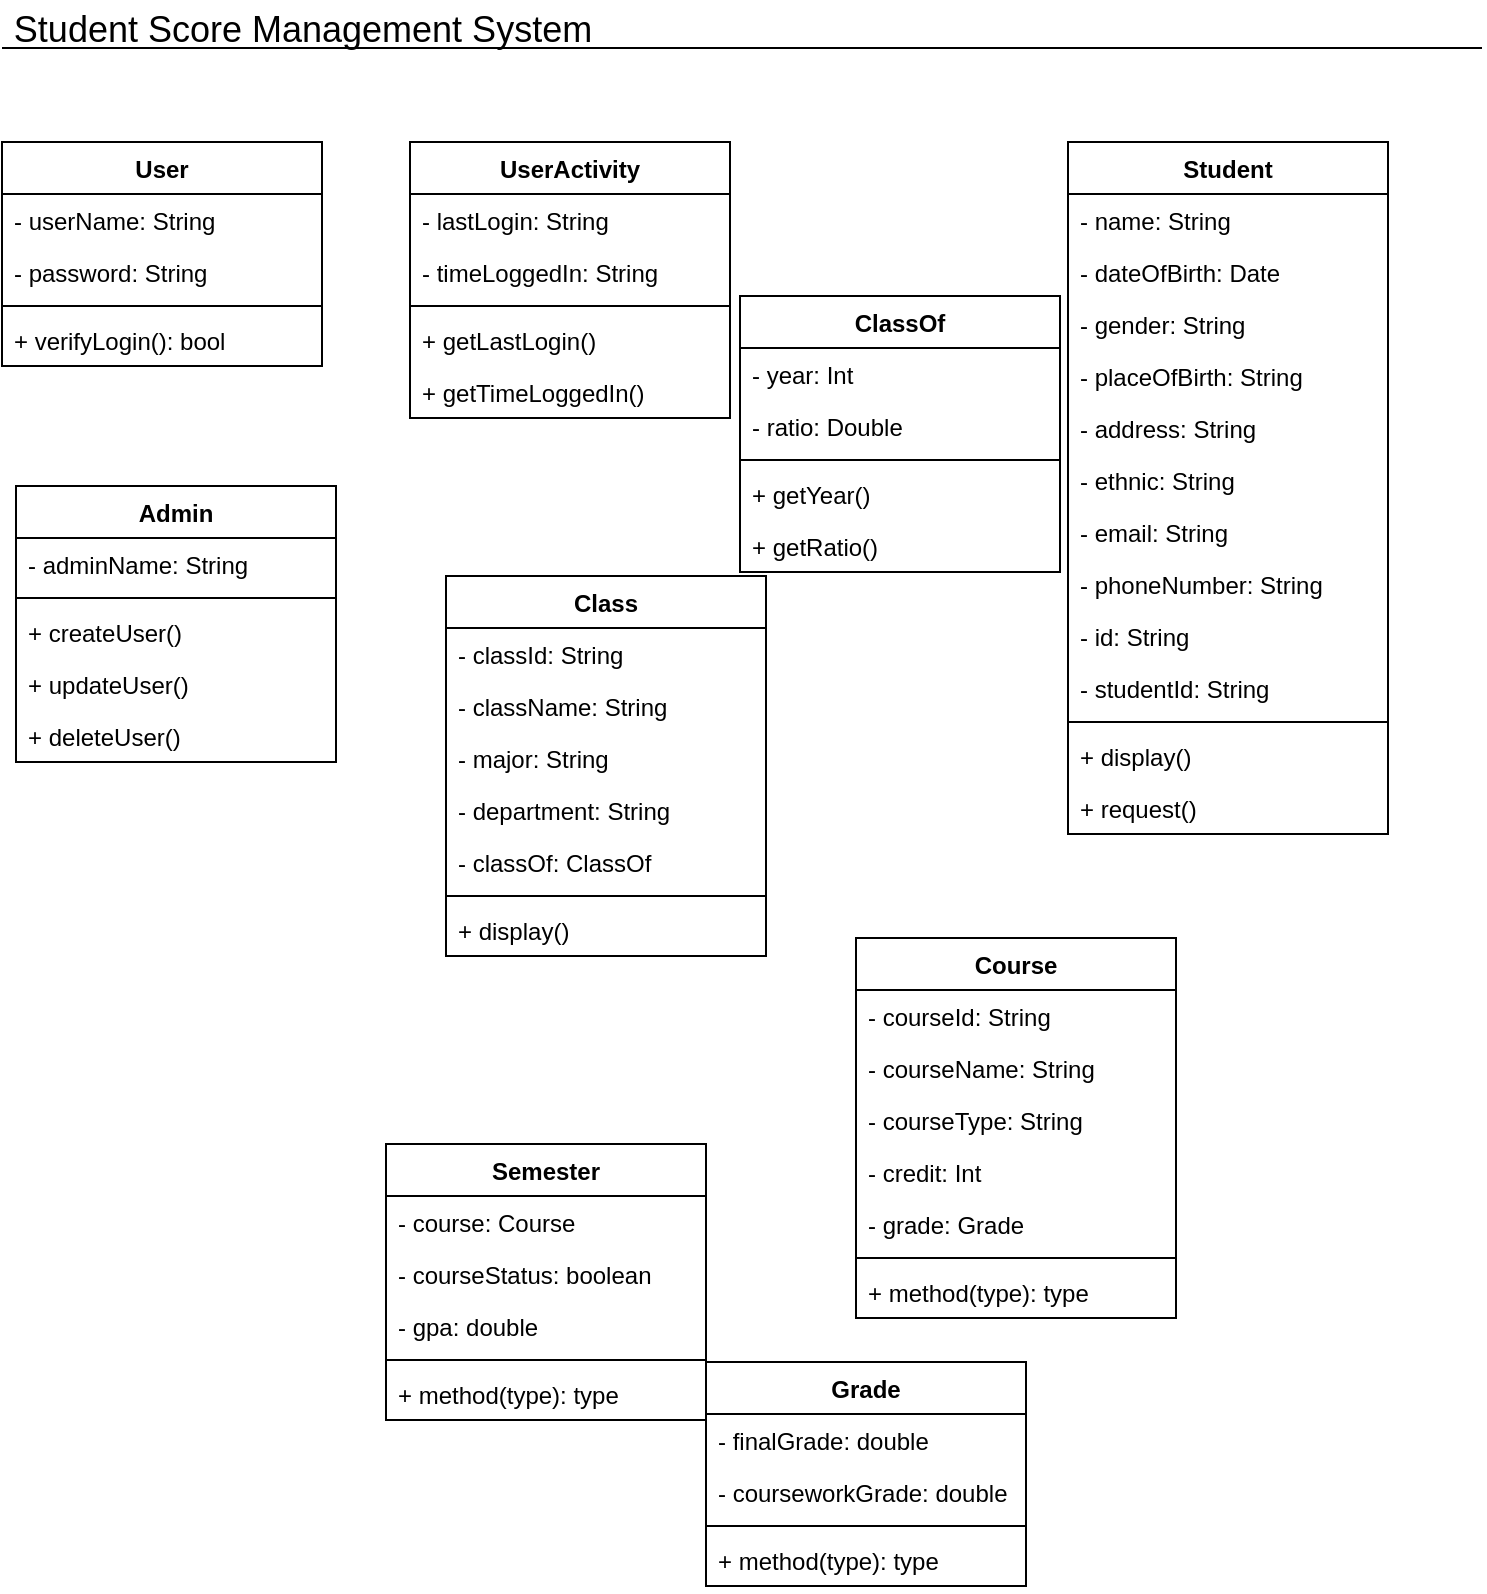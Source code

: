 <mxfile version="21.2.1" type="device">
  <diagram id="C5RBs43oDa-KdzZeNtuy" name="Page-1">
    <mxGraphModel dx="817" dy="467" grid="0" gridSize="10" guides="1" tooltips="1" connect="1" arrows="1" fold="1" page="1" pageScale="1" pageWidth="827" pageHeight="1169" math="0" shadow="0">
      <root>
        <mxCell id="WIyWlLk6GJQsqaUBKTNV-0" />
        <mxCell id="WIyWlLk6GJQsqaUBKTNV-1" parent="WIyWlLk6GJQsqaUBKTNV-0" />
        <mxCell id="zkfFHV4jXpPFQw0GAbJ--0" value="Student" style="swimlane;fontStyle=1;align=center;verticalAlign=top;childLayout=stackLayout;horizontal=1;startSize=26;horizontalStack=0;resizeParent=1;resizeLast=0;collapsible=1;marginBottom=0;rounded=0;shadow=0;strokeWidth=1;" parent="WIyWlLk6GJQsqaUBKTNV-1" vertex="1">
          <mxGeometry x="573" y="87" width="160" height="346" as="geometry">
            <mxRectangle x="55" y="110" width="160" height="26" as="alternateBounds" />
          </mxGeometry>
        </mxCell>
        <mxCell id="zkfFHV4jXpPFQw0GAbJ--1" value="- name: String" style="text;align=left;verticalAlign=top;spacingLeft=4;spacingRight=4;overflow=hidden;rotatable=0;points=[[0,0.5],[1,0.5]];portConstraint=eastwest;" parent="zkfFHV4jXpPFQw0GAbJ--0" vertex="1">
          <mxGeometry y="26" width="160" height="26" as="geometry" />
        </mxCell>
        <mxCell id="zkfFHV4jXpPFQw0GAbJ--2" value="- dateOfBirth: Date" style="text;align=left;verticalAlign=top;spacingLeft=4;spacingRight=4;overflow=hidden;rotatable=0;points=[[0,0.5],[1,0.5]];portConstraint=eastwest;rounded=0;shadow=0;html=0;" parent="zkfFHV4jXpPFQw0GAbJ--0" vertex="1">
          <mxGeometry y="52" width="160" height="26" as="geometry" />
        </mxCell>
        <mxCell id="zkfFHV4jXpPFQw0GAbJ--3" value="- gender: String" style="text;align=left;verticalAlign=top;spacingLeft=4;spacingRight=4;overflow=hidden;rotatable=0;points=[[0,0.5],[1,0.5]];portConstraint=eastwest;rounded=0;shadow=0;html=0;" parent="zkfFHV4jXpPFQw0GAbJ--0" vertex="1">
          <mxGeometry y="78" width="160" height="26" as="geometry" />
        </mxCell>
        <mxCell id="zkfFHV4jXpPFQw0GAbJ--5" value="- placeOfBirth: String&#xa;" style="text;align=left;verticalAlign=top;spacingLeft=4;spacingRight=4;overflow=hidden;rotatable=0;points=[[0,0.5],[1,0.5]];portConstraint=eastwest;" parent="zkfFHV4jXpPFQw0GAbJ--0" vertex="1">
          <mxGeometry y="104" width="160" height="26" as="geometry" />
        </mxCell>
        <mxCell id="mdpjMdbu2CEuSuoIeINR-7" value="- address: String&#xa;" style="text;align=left;verticalAlign=top;spacingLeft=4;spacingRight=4;overflow=hidden;rotatable=0;points=[[0,0.5],[1,0.5]];portConstraint=eastwest;" parent="zkfFHV4jXpPFQw0GAbJ--0" vertex="1">
          <mxGeometry y="130" width="160" height="26" as="geometry" />
        </mxCell>
        <mxCell id="mdpjMdbu2CEuSuoIeINR-8" value="- ethnic: String" style="text;align=left;verticalAlign=top;spacingLeft=4;spacingRight=4;overflow=hidden;rotatable=0;points=[[0,0.5],[1,0.5]];portConstraint=eastwest;" parent="zkfFHV4jXpPFQw0GAbJ--0" vertex="1">
          <mxGeometry y="156" width="160" height="26" as="geometry" />
        </mxCell>
        <mxCell id="mdpjMdbu2CEuSuoIeINR-9" value="- email: String&#xa;" style="text;align=left;verticalAlign=top;spacingLeft=4;spacingRight=4;overflow=hidden;rotatable=0;points=[[0,0.5],[1,0.5]];portConstraint=eastwest;" parent="zkfFHV4jXpPFQw0GAbJ--0" vertex="1">
          <mxGeometry y="182" width="160" height="26" as="geometry" />
        </mxCell>
        <mxCell id="mdpjMdbu2CEuSuoIeINR-10" value="- phoneNumber: String&#xa;" style="text;align=left;verticalAlign=top;spacingLeft=4;spacingRight=4;overflow=hidden;rotatable=0;points=[[0,0.5],[1,0.5]];portConstraint=eastwest;" parent="zkfFHV4jXpPFQw0GAbJ--0" vertex="1">
          <mxGeometry y="208" width="160" height="26" as="geometry" />
        </mxCell>
        <mxCell id="mdpjMdbu2CEuSuoIeINR-11" value="- id: String&#xa;" style="text;align=left;verticalAlign=top;spacingLeft=4;spacingRight=4;overflow=hidden;rotatable=0;points=[[0,0.5],[1,0.5]];portConstraint=eastwest;" parent="zkfFHV4jXpPFQw0GAbJ--0" vertex="1">
          <mxGeometry y="234" width="160" height="26" as="geometry" />
        </mxCell>
        <mxCell id="ygqraBgPm7bjxSn1y2J0-9" value="- studentId: String&#xa;" style="text;align=left;verticalAlign=top;spacingLeft=4;spacingRight=4;overflow=hidden;rotatable=0;points=[[0,0.5],[1,0.5]];portConstraint=eastwest;" vertex="1" parent="zkfFHV4jXpPFQw0GAbJ--0">
          <mxGeometry y="260" width="160" height="26" as="geometry" />
        </mxCell>
        <mxCell id="zkfFHV4jXpPFQw0GAbJ--4" value="" style="line;html=1;strokeWidth=1;align=left;verticalAlign=middle;spacingTop=-1;spacingLeft=3;spacingRight=3;rotatable=0;labelPosition=right;points=[];portConstraint=eastwest;" parent="zkfFHV4jXpPFQw0GAbJ--0" vertex="1">
          <mxGeometry y="286" width="160" height="8" as="geometry" />
        </mxCell>
        <mxCell id="mdpjMdbu2CEuSuoIeINR-26" value="+ display()" style="text;align=left;verticalAlign=top;spacingLeft=4;spacingRight=4;overflow=hidden;rotatable=0;points=[[0,0.5],[1,0.5]];portConstraint=eastwest;" parent="zkfFHV4jXpPFQw0GAbJ--0" vertex="1">
          <mxGeometry y="294" width="160" height="26" as="geometry" />
        </mxCell>
        <mxCell id="mdpjMdbu2CEuSuoIeINR-50" value="+ request()" style="text;align=left;verticalAlign=top;spacingLeft=4;spacingRight=4;overflow=hidden;rotatable=0;points=[[0,0.5],[1,0.5]];portConstraint=eastwest;" parent="zkfFHV4jXpPFQw0GAbJ--0" vertex="1">
          <mxGeometry y="320" width="160" height="26" as="geometry" />
        </mxCell>
        <mxCell id="mdpjMdbu2CEuSuoIeINR-3" value="" style="endArrow=none;html=1;rounded=0;" parent="WIyWlLk6GJQsqaUBKTNV-1" edge="1">
          <mxGeometry width="50" height="50" relative="1" as="geometry">
            <mxPoint x="40" y="40" as="sourcePoint" />
            <mxPoint x="780" y="40" as="targetPoint" />
          </mxGeometry>
        </mxCell>
        <mxCell id="mdpjMdbu2CEuSuoIeINR-4" value="&lt;font style=&quot;font-size: 18px;&quot;&gt;Student Score Management System&lt;/font&gt;" style="text;html=1;strokeColor=none;fillColor=none;align=center;verticalAlign=middle;whiteSpace=wrap;rounded=0;" parent="WIyWlLk6GJQsqaUBKTNV-1" vertex="1">
          <mxGeometry x="40" y="16" width="301" height="30" as="geometry" />
        </mxCell>
        <mxCell id="mdpjMdbu2CEuSuoIeINR-40" value="User" style="swimlane;fontStyle=1;align=center;verticalAlign=top;childLayout=stackLayout;horizontal=1;startSize=26;horizontalStack=0;resizeParent=1;resizeParentMax=0;resizeLast=0;collapsible=1;marginBottom=0;whiteSpace=wrap;html=1;" parent="WIyWlLk6GJQsqaUBKTNV-1" vertex="1">
          <mxGeometry x="40" y="87" width="160" height="112" as="geometry" />
        </mxCell>
        <mxCell id="mdpjMdbu2CEuSuoIeINR-48" value="- userName: String" style="text;strokeColor=none;fillColor=none;align=left;verticalAlign=top;spacingLeft=4;spacingRight=4;overflow=hidden;rotatable=0;points=[[0,0.5],[1,0.5]];portConstraint=eastwest;whiteSpace=wrap;html=1;" parent="mdpjMdbu2CEuSuoIeINR-40" vertex="1">
          <mxGeometry y="26" width="160" height="26" as="geometry" />
        </mxCell>
        <mxCell id="mdpjMdbu2CEuSuoIeINR-49" value="- password: String" style="text;strokeColor=none;fillColor=none;align=left;verticalAlign=top;spacingLeft=4;spacingRight=4;overflow=hidden;rotatable=0;points=[[0,0.5],[1,0.5]];portConstraint=eastwest;whiteSpace=wrap;html=1;" parent="mdpjMdbu2CEuSuoIeINR-40" vertex="1">
          <mxGeometry y="52" width="160" height="26" as="geometry" />
        </mxCell>
        <mxCell id="mdpjMdbu2CEuSuoIeINR-42" value="" style="line;strokeWidth=1;fillColor=none;align=left;verticalAlign=middle;spacingTop=-1;spacingLeft=3;spacingRight=3;rotatable=0;labelPosition=right;points=[];portConstraint=eastwest;strokeColor=inherit;" parent="mdpjMdbu2CEuSuoIeINR-40" vertex="1">
          <mxGeometry y="78" width="160" height="8" as="geometry" />
        </mxCell>
        <mxCell id="mdpjMdbu2CEuSuoIeINR-43" value="+ verifyLogin(): bool" style="text;strokeColor=none;fillColor=none;align=left;verticalAlign=top;spacingLeft=4;spacingRight=4;overflow=hidden;rotatable=0;points=[[0,0.5],[1,0.5]];portConstraint=eastwest;whiteSpace=wrap;html=1;" parent="mdpjMdbu2CEuSuoIeINR-40" vertex="1">
          <mxGeometry y="86" width="160" height="26" as="geometry" />
        </mxCell>
        <mxCell id="ygqraBgPm7bjxSn1y2J0-0" value="Class" style="swimlane;fontStyle=1;align=center;verticalAlign=top;childLayout=stackLayout;horizontal=1;startSize=26;horizontalStack=0;resizeParent=1;resizeParentMax=0;resizeLast=0;collapsible=1;marginBottom=0;whiteSpace=wrap;html=1;" vertex="1" parent="WIyWlLk6GJQsqaUBKTNV-1">
          <mxGeometry x="262" y="304" width="160" height="190" as="geometry" />
        </mxCell>
        <mxCell id="ygqraBgPm7bjxSn1y2J0-1" value="- classId: String" style="text;strokeColor=none;fillColor=none;align=left;verticalAlign=top;spacingLeft=4;spacingRight=4;overflow=hidden;rotatable=0;points=[[0,0.5],[1,0.5]];portConstraint=eastwest;whiteSpace=wrap;html=1;" vertex="1" parent="ygqraBgPm7bjxSn1y2J0-0">
          <mxGeometry y="26" width="160" height="26" as="geometry" />
        </mxCell>
        <mxCell id="ygqraBgPm7bjxSn1y2J0-4" value="- className: String" style="text;strokeColor=none;fillColor=none;align=left;verticalAlign=top;spacingLeft=4;spacingRight=4;overflow=hidden;rotatable=0;points=[[0,0.5],[1,0.5]];portConstraint=eastwest;whiteSpace=wrap;html=1;" vertex="1" parent="ygqraBgPm7bjxSn1y2J0-0">
          <mxGeometry y="52" width="160" height="26" as="geometry" />
        </mxCell>
        <mxCell id="ygqraBgPm7bjxSn1y2J0-5" value="- major: String" style="text;strokeColor=none;fillColor=none;align=left;verticalAlign=top;spacingLeft=4;spacingRight=4;overflow=hidden;rotatable=0;points=[[0,0.5],[1,0.5]];portConstraint=eastwest;whiteSpace=wrap;html=1;" vertex="1" parent="ygqraBgPm7bjxSn1y2J0-0">
          <mxGeometry y="78" width="160" height="26" as="geometry" />
        </mxCell>
        <mxCell id="ygqraBgPm7bjxSn1y2J0-8" value="- department: String" style="text;strokeColor=none;fillColor=none;align=left;verticalAlign=top;spacingLeft=4;spacingRight=4;overflow=hidden;rotatable=0;points=[[0,0.5],[1,0.5]];portConstraint=eastwest;whiteSpace=wrap;html=1;" vertex="1" parent="ygqraBgPm7bjxSn1y2J0-0">
          <mxGeometry y="104" width="160" height="26" as="geometry" />
        </mxCell>
        <mxCell id="ygqraBgPm7bjxSn1y2J0-10" value="- classOf: ClassOf" style="text;strokeColor=none;fillColor=none;align=left;verticalAlign=top;spacingLeft=4;spacingRight=4;overflow=hidden;rotatable=0;points=[[0,0.5],[1,0.5]];portConstraint=eastwest;whiteSpace=wrap;html=1;" vertex="1" parent="ygqraBgPm7bjxSn1y2J0-0">
          <mxGeometry y="130" width="160" height="26" as="geometry" />
        </mxCell>
        <mxCell id="ygqraBgPm7bjxSn1y2J0-2" value="" style="line;strokeWidth=1;fillColor=none;align=left;verticalAlign=middle;spacingTop=-1;spacingLeft=3;spacingRight=3;rotatable=0;labelPosition=right;points=[];portConstraint=eastwest;strokeColor=inherit;" vertex="1" parent="ygqraBgPm7bjxSn1y2J0-0">
          <mxGeometry y="156" width="160" height="8" as="geometry" />
        </mxCell>
        <mxCell id="ygqraBgPm7bjxSn1y2J0-3" value="+ display()" style="text;strokeColor=none;fillColor=none;align=left;verticalAlign=top;spacingLeft=4;spacingRight=4;overflow=hidden;rotatable=0;points=[[0,0.5],[1,0.5]];portConstraint=eastwest;whiteSpace=wrap;html=1;" vertex="1" parent="ygqraBgPm7bjxSn1y2J0-0">
          <mxGeometry y="164" width="160" height="26" as="geometry" />
        </mxCell>
        <mxCell id="ygqraBgPm7bjxSn1y2J0-11" value="UserActivity" style="swimlane;fontStyle=1;align=center;verticalAlign=top;childLayout=stackLayout;horizontal=1;startSize=26;horizontalStack=0;resizeParent=1;resizeParentMax=0;resizeLast=0;collapsible=1;marginBottom=0;whiteSpace=wrap;html=1;" vertex="1" parent="WIyWlLk6GJQsqaUBKTNV-1">
          <mxGeometry x="244" y="87" width="160" height="138" as="geometry" />
        </mxCell>
        <mxCell id="ygqraBgPm7bjxSn1y2J0-12" value="- lastLogin: String" style="text;strokeColor=none;fillColor=none;align=left;verticalAlign=top;spacingLeft=4;spacingRight=4;overflow=hidden;rotatable=0;points=[[0,0.5],[1,0.5]];portConstraint=eastwest;whiteSpace=wrap;html=1;" vertex="1" parent="ygqraBgPm7bjxSn1y2J0-11">
          <mxGeometry y="26" width="160" height="26" as="geometry" />
        </mxCell>
        <mxCell id="ygqraBgPm7bjxSn1y2J0-15" value="- timeLoggedIn: String" style="text;strokeColor=none;fillColor=none;align=left;verticalAlign=top;spacingLeft=4;spacingRight=4;overflow=hidden;rotatable=0;points=[[0,0.5],[1,0.5]];portConstraint=eastwest;whiteSpace=wrap;html=1;" vertex="1" parent="ygqraBgPm7bjxSn1y2J0-11">
          <mxGeometry y="52" width="160" height="26" as="geometry" />
        </mxCell>
        <mxCell id="ygqraBgPm7bjxSn1y2J0-13" value="" style="line;strokeWidth=1;fillColor=none;align=left;verticalAlign=middle;spacingTop=-1;spacingLeft=3;spacingRight=3;rotatable=0;labelPosition=right;points=[];portConstraint=eastwest;strokeColor=inherit;" vertex="1" parent="ygqraBgPm7bjxSn1y2J0-11">
          <mxGeometry y="78" width="160" height="8" as="geometry" />
        </mxCell>
        <mxCell id="ygqraBgPm7bjxSn1y2J0-14" value="+ getLastLogin()" style="text;strokeColor=none;fillColor=none;align=left;verticalAlign=top;spacingLeft=4;spacingRight=4;overflow=hidden;rotatable=0;points=[[0,0.5],[1,0.5]];portConstraint=eastwest;whiteSpace=wrap;html=1;" vertex="1" parent="ygqraBgPm7bjxSn1y2J0-11">
          <mxGeometry y="86" width="160" height="26" as="geometry" />
        </mxCell>
        <mxCell id="ygqraBgPm7bjxSn1y2J0-16" value="+ getTimeLoggedIn()" style="text;strokeColor=none;fillColor=none;align=left;verticalAlign=top;spacingLeft=4;spacingRight=4;overflow=hidden;rotatable=0;points=[[0,0.5],[1,0.5]];portConstraint=eastwest;whiteSpace=wrap;html=1;" vertex="1" parent="ygqraBgPm7bjxSn1y2J0-11">
          <mxGeometry y="112" width="160" height="26" as="geometry" />
        </mxCell>
        <mxCell id="ygqraBgPm7bjxSn1y2J0-17" value="Admin" style="swimlane;fontStyle=1;align=center;verticalAlign=top;childLayout=stackLayout;horizontal=1;startSize=26;horizontalStack=0;resizeParent=1;resizeParentMax=0;resizeLast=0;collapsible=1;marginBottom=0;whiteSpace=wrap;html=1;" vertex="1" parent="WIyWlLk6GJQsqaUBKTNV-1">
          <mxGeometry x="47" y="259" width="160" height="138" as="geometry" />
        </mxCell>
        <mxCell id="ygqraBgPm7bjxSn1y2J0-18" value="- adminName: String" style="text;strokeColor=none;fillColor=none;align=left;verticalAlign=top;spacingLeft=4;spacingRight=4;overflow=hidden;rotatable=0;points=[[0,0.5],[1,0.5]];portConstraint=eastwest;whiteSpace=wrap;html=1;" vertex="1" parent="ygqraBgPm7bjxSn1y2J0-17">
          <mxGeometry y="26" width="160" height="26" as="geometry" />
        </mxCell>
        <mxCell id="ygqraBgPm7bjxSn1y2J0-19" value="" style="line;strokeWidth=1;fillColor=none;align=left;verticalAlign=middle;spacingTop=-1;spacingLeft=3;spacingRight=3;rotatable=0;labelPosition=right;points=[];portConstraint=eastwest;strokeColor=inherit;" vertex="1" parent="ygqraBgPm7bjxSn1y2J0-17">
          <mxGeometry y="52" width="160" height="8" as="geometry" />
        </mxCell>
        <mxCell id="ygqraBgPm7bjxSn1y2J0-23" value="+ createUser()" style="text;strokeColor=none;fillColor=none;align=left;verticalAlign=top;spacingLeft=4;spacingRight=4;overflow=hidden;rotatable=0;points=[[0,0.5],[1,0.5]];portConstraint=eastwest;whiteSpace=wrap;html=1;" vertex="1" parent="ygqraBgPm7bjxSn1y2J0-17">
          <mxGeometry y="60" width="160" height="26" as="geometry" />
        </mxCell>
        <mxCell id="ygqraBgPm7bjxSn1y2J0-22" value="+ updateUser()" style="text;strokeColor=none;fillColor=none;align=left;verticalAlign=top;spacingLeft=4;spacingRight=4;overflow=hidden;rotatable=0;points=[[0,0.5],[1,0.5]];portConstraint=eastwest;whiteSpace=wrap;html=1;" vertex="1" parent="ygqraBgPm7bjxSn1y2J0-17">
          <mxGeometry y="86" width="160" height="26" as="geometry" />
        </mxCell>
        <mxCell id="ygqraBgPm7bjxSn1y2J0-20" value="+ deleteUser()" style="text;strokeColor=none;fillColor=none;align=left;verticalAlign=top;spacingLeft=4;spacingRight=4;overflow=hidden;rotatable=0;points=[[0,0.5],[1,0.5]];portConstraint=eastwest;whiteSpace=wrap;html=1;" vertex="1" parent="ygqraBgPm7bjxSn1y2J0-17">
          <mxGeometry y="112" width="160" height="26" as="geometry" />
        </mxCell>
        <mxCell id="ygqraBgPm7bjxSn1y2J0-24" value="ClassOf" style="swimlane;fontStyle=1;align=center;verticalAlign=top;childLayout=stackLayout;horizontal=1;startSize=26;horizontalStack=0;resizeParent=1;resizeParentMax=0;resizeLast=0;collapsible=1;marginBottom=0;whiteSpace=wrap;html=1;" vertex="1" parent="WIyWlLk6GJQsqaUBKTNV-1">
          <mxGeometry x="409" y="164" width="160" height="138" as="geometry" />
        </mxCell>
        <mxCell id="ygqraBgPm7bjxSn1y2J0-25" value="- year: Int" style="text;strokeColor=none;fillColor=none;align=left;verticalAlign=top;spacingLeft=4;spacingRight=4;overflow=hidden;rotatable=0;points=[[0,0.5],[1,0.5]];portConstraint=eastwest;whiteSpace=wrap;html=1;" vertex="1" parent="ygqraBgPm7bjxSn1y2J0-24">
          <mxGeometry y="26" width="160" height="26" as="geometry" />
        </mxCell>
        <mxCell id="ygqraBgPm7bjxSn1y2J0-28" value="- ratio: Double" style="text;strokeColor=none;fillColor=none;align=left;verticalAlign=top;spacingLeft=4;spacingRight=4;overflow=hidden;rotatable=0;points=[[0,0.5],[1,0.5]];portConstraint=eastwest;whiteSpace=wrap;html=1;" vertex="1" parent="ygqraBgPm7bjxSn1y2J0-24">
          <mxGeometry y="52" width="160" height="26" as="geometry" />
        </mxCell>
        <mxCell id="ygqraBgPm7bjxSn1y2J0-26" value="" style="line;strokeWidth=1;fillColor=none;align=left;verticalAlign=middle;spacingTop=-1;spacingLeft=3;spacingRight=3;rotatable=0;labelPosition=right;points=[];portConstraint=eastwest;strokeColor=inherit;" vertex="1" parent="ygqraBgPm7bjxSn1y2J0-24">
          <mxGeometry y="78" width="160" height="8" as="geometry" />
        </mxCell>
        <mxCell id="ygqraBgPm7bjxSn1y2J0-27" value="+ getYear()" style="text;strokeColor=none;fillColor=none;align=left;verticalAlign=top;spacingLeft=4;spacingRight=4;overflow=hidden;rotatable=0;points=[[0,0.5],[1,0.5]];portConstraint=eastwest;whiteSpace=wrap;html=1;" vertex="1" parent="ygqraBgPm7bjxSn1y2J0-24">
          <mxGeometry y="86" width="160" height="26" as="geometry" />
        </mxCell>
        <mxCell id="ygqraBgPm7bjxSn1y2J0-29" value="+ getRatio()" style="text;strokeColor=none;fillColor=none;align=left;verticalAlign=top;spacingLeft=4;spacingRight=4;overflow=hidden;rotatable=0;points=[[0,0.5],[1,0.5]];portConstraint=eastwest;whiteSpace=wrap;html=1;" vertex="1" parent="ygqraBgPm7bjxSn1y2J0-24">
          <mxGeometry y="112" width="160" height="26" as="geometry" />
        </mxCell>
        <mxCell id="ygqraBgPm7bjxSn1y2J0-30" value="Course" style="swimlane;fontStyle=1;align=center;verticalAlign=top;childLayout=stackLayout;horizontal=1;startSize=26;horizontalStack=0;resizeParent=1;resizeParentMax=0;resizeLast=0;collapsible=1;marginBottom=0;whiteSpace=wrap;html=1;" vertex="1" parent="WIyWlLk6GJQsqaUBKTNV-1">
          <mxGeometry x="467" y="485" width="160" height="190" as="geometry">
            <mxRectangle x="467" y="485" width="76" height="26" as="alternateBounds" />
          </mxGeometry>
        </mxCell>
        <mxCell id="ygqraBgPm7bjxSn1y2J0-31" value="- courseId: String" style="text;strokeColor=none;fillColor=none;align=left;verticalAlign=top;spacingLeft=4;spacingRight=4;overflow=hidden;rotatable=0;points=[[0,0.5],[1,0.5]];portConstraint=eastwest;whiteSpace=wrap;html=1;" vertex="1" parent="ygqraBgPm7bjxSn1y2J0-30">
          <mxGeometry y="26" width="160" height="26" as="geometry" />
        </mxCell>
        <mxCell id="ygqraBgPm7bjxSn1y2J0-35" value="- courseName: String" style="text;strokeColor=none;fillColor=none;align=left;verticalAlign=top;spacingLeft=4;spacingRight=4;overflow=hidden;rotatable=0;points=[[0,0.5],[1,0.5]];portConstraint=eastwest;whiteSpace=wrap;html=1;" vertex="1" parent="ygqraBgPm7bjxSn1y2J0-30">
          <mxGeometry y="52" width="160" height="26" as="geometry" />
        </mxCell>
        <mxCell id="ygqraBgPm7bjxSn1y2J0-36" value="- courseType: String" style="text;strokeColor=none;fillColor=none;align=left;verticalAlign=top;spacingLeft=4;spacingRight=4;overflow=hidden;rotatable=0;points=[[0,0.5],[1,0.5]];portConstraint=eastwest;whiteSpace=wrap;html=1;" vertex="1" parent="ygqraBgPm7bjxSn1y2J0-30">
          <mxGeometry y="78" width="160" height="26" as="geometry" />
        </mxCell>
        <mxCell id="ygqraBgPm7bjxSn1y2J0-34" value="- credit: Int" style="text;strokeColor=none;fillColor=none;align=left;verticalAlign=top;spacingLeft=4;spacingRight=4;overflow=hidden;rotatable=0;points=[[0,0.5],[1,0.5]];portConstraint=eastwest;whiteSpace=wrap;html=1;" vertex="1" parent="ygqraBgPm7bjxSn1y2J0-30">
          <mxGeometry y="104" width="160" height="26" as="geometry" />
        </mxCell>
        <mxCell id="ygqraBgPm7bjxSn1y2J0-44" value="- grade: Grade" style="text;strokeColor=none;fillColor=none;align=left;verticalAlign=top;spacingLeft=4;spacingRight=4;overflow=hidden;rotatable=0;points=[[0,0.5],[1,0.5]];portConstraint=eastwest;whiteSpace=wrap;html=1;" vertex="1" parent="ygqraBgPm7bjxSn1y2J0-30">
          <mxGeometry y="130" width="160" height="26" as="geometry" />
        </mxCell>
        <mxCell id="ygqraBgPm7bjxSn1y2J0-32" value="" style="line;strokeWidth=1;fillColor=none;align=left;verticalAlign=middle;spacingTop=-1;spacingLeft=3;spacingRight=3;rotatable=0;labelPosition=right;points=[];portConstraint=eastwest;strokeColor=inherit;" vertex="1" parent="ygqraBgPm7bjxSn1y2J0-30">
          <mxGeometry y="156" width="160" height="8" as="geometry" />
        </mxCell>
        <mxCell id="ygqraBgPm7bjxSn1y2J0-33" value="+ method(type): type" style="text;strokeColor=none;fillColor=none;align=left;verticalAlign=top;spacingLeft=4;spacingRight=4;overflow=hidden;rotatable=0;points=[[0,0.5],[1,0.5]];portConstraint=eastwest;whiteSpace=wrap;html=1;" vertex="1" parent="ygqraBgPm7bjxSn1y2J0-30">
          <mxGeometry y="164" width="160" height="26" as="geometry" />
        </mxCell>
        <mxCell id="ygqraBgPm7bjxSn1y2J0-39" value="Semester" style="swimlane;fontStyle=1;align=center;verticalAlign=top;childLayout=stackLayout;horizontal=1;startSize=26;horizontalStack=0;resizeParent=1;resizeParentMax=0;resizeLast=0;collapsible=1;marginBottom=0;whiteSpace=wrap;html=1;" vertex="1" parent="WIyWlLk6GJQsqaUBKTNV-1">
          <mxGeometry x="232" y="588" width="160" height="138" as="geometry" />
        </mxCell>
        <mxCell id="ygqraBgPm7bjxSn1y2J0-40" value="- course: Course" style="text;strokeColor=none;fillColor=none;align=left;verticalAlign=top;spacingLeft=4;spacingRight=4;overflow=hidden;rotatable=0;points=[[0,0.5],[1,0.5]];portConstraint=eastwest;whiteSpace=wrap;html=1;" vertex="1" parent="ygqraBgPm7bjxSn1y2J0-39">
          <mxGeometry y="26" width="160" height="26" as="geometry" />
        </mxCell>
        <mxCell id="ygqraBgPm7bjxSn1y2J0-43" value="- courseStatus: boolean" style="text;strokeColor=none;fillColor=none;align=left;verticalAlign=top;spacingLeft=4;spacingRight=4;overflow=hidden;rotatable=0;points=[[0,0.5],[1,0.5]];portConstraint=eastwest;whiteSpace=wrap;html=1;" vertex="1" parent="ygqraBgPm7bjxSn1y2J0-39">
          <mxGeometry y="52" width="160" height="26" as="geometry" />
        </mxCell>
        <mxCell id="ygqraBgPm7bjxSn1y2J0-50" value="- gpa: double" style="text;strokeColor=none;fillColor=none;align=left;verticalAlign=top;spacingLeft=4;spacingRight=4;overflow=hidden;rotatable=0;points=[[0,0.5],[1,0.5]];portConstraint=eastwest;whiteSpace=wrap;html=1;" vertex="1" parent="ygqraBgPm7bjxSn1y2J0-39">
          <mxGeometry y="78" width="160" height="26" as="geometry" />
        </mxCell>
        <mxCell id="ygqraBgPm7bjxSn1y2J0-41" value="" style="line;strokeWidth=1;fillColor=none;align=left;verticalAlign=middle;spacingTop=-1;spacingLeft=3;spacingRight=3;rotatable=0;labelPosition=right;points=[];portConstraint=eastwest;strokeColor=inherit;" vertex="1" parent="ygqraBgPm7bjxSn1y2J0-39">
          <mxGeometry y="104" width="160" height="8" as="geometry" />
        </mxCell>
        <mxCell id="ygqraBgPm7bjxSn1y2J0-42" value="+ method(type): type" style="text;strokeColor=none;fillColor=none;align=left;verticalAlign=top;spacingLeft=4;spacingRight=4;overflow=hidden;rotatable=0;points=[[0,0.5],[1,0.5]];portConstraint=eastwest;whiteSpace=wrap;html=1;" vertex="1" parent="ygqraBgPm7bjxSn1y2J0-39">
          <mxGeometry y="112" width="160" height="26" as="geometry" />
        </mxCell>
        <mxCell id="ygqraBgPm7bjxSn1y2J0-45" value="Grade" style="swimlane;fontStyle=1;align=center;verticalAlign=top;childLayout=stackLayout;horizontal=1;startSize=26;horizontalStack=0;resizeParent=1;resizeParentMax=0;resizeLast=0;collapsible=1;marginBottom=0;whiteSpace=wrap;html=1;" vertex="1" parent="WIyWlLk6GJQsqaUBKTNV-1">
          <mxGeometry x="392" y="697" width="160" height="112" as="geometry" />
        </mxCell>
        <mxCell id="ygqraBgPm7bjxSn1y2J0-46" value="- finalGrade: double" style="text;strokeColor=none;fillColor=none;align=left;verticalAlign=top;spacingLeft=4;spacingRight=4;overflow=hidden;rotatable=0;points=[[0,0.5],[1,0.5]];portConstraint=eastwest;whiteSpace=wrap;html=1;" vertex="1" parent="ygqraBgPm7bjxSn1y2J0-45">
          <mxGeometry y="26" width="160" height="26" as="geometry" />
        </mxCell>
        <mxCell id="ygqraBgPm7bjxSn1y2J0-49" value="- courseworkGrade: double" style="text;strokeColor=none;fillColor=none;align=left;verticalAlign=top;spacingLeft=4;spacingRight=4;overflow=hidden;rotatable=0;points=[[0,0.5],[1,0.5]];portConstraint=eastwest;whiteSpace=wrap;html=1;" vertex="1" parent="ygqraBgPm7bjxSn1y2J0-45">
          <mxGeometry y="52" width="160" height="26" as="geometry" />
        </mxCell>
        <mxCell id="ygqraBgPm7bjxSn1y2J0-47" value="" style="line;strokeWidth=1;fillColor=none;align=left;verticalAlign=middle;spacingTop=-1;spacingLeft=3;spacingRight=3;rotatable=0;labelPosition=right;points=[];portConstraint=eastwest;strokeColor=inherit;" vertex="1" parent="ygqraBgPm7bjxSn1y2J0-45">
          <mxGeometry y="78" width="160" height="8" as="geometry" />
        </mxCell>
        <mxCell id="ygqraBgPm7bjxSn1y2J0-48" value="+ method(type): type" style="text;strokeColor=none;fillColor=none;align=left;verticalAlign=top;spacingLeft=4;spacingRight=4;overflow=hidden;rotatable=0;points=[[0,0.5],[1,0.5]];portConstraint=eastwest;whiteSpace=wrap;html=1;" vertex="1" parent="ygqraBgPm7bjxSn1y2J0-45">
          <mxGeometry y="86" width="160" height="26" as="geometry" />
        </mxCell>
      </root>
    </mxGraphModel>
  </diagram>
</mxfile>
